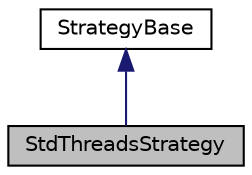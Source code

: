 digraph "StdThreadsStrategy"
{
  edge [fontname="Helvetica",fontsize="10",labelfontname="Helvetica",labelfontsize="10"];
  node [fontname="Helvetica",fontsize="10",shape=record];
  Node1 [label="StdThreadsStrategy",height=0.2,width=0.4,color="black", fillcolor="grey75", style="filled", fontcolor="black"];
  Node2 -> Node1 [dir="back",color="midnightblue",fontsize="10",style="solid",fontname="Helvetica"];
  Node2 [label="StrategyBase",height=0.2,width=0.4,color="black", fillcolor="white", style="filled",URL="$d5/dc3/classStrategyBase.html",tooltip="Basisklasse für alle Strategien. "];
}
